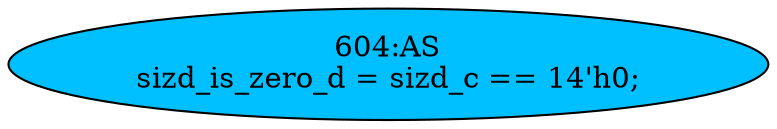 strict digraph "" {
	node [label="\N"];
	"604:AS"	 [ast="<pyverilog.vparser.ast.Assign object at 0x7fa020e2f810>",
		def_var="['sizd_is_zero_d']",
		fillcolor=deepskyblue,
		label="604:AS
sizd_is_zero_d = sizd_c == 14'h0;",
		statements="[]",
		style=filled,
		typ=Assign,
		use_var="['sizd_c']"];
}
